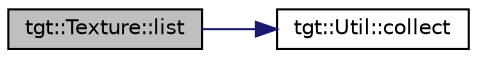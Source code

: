 digraph "tgt::Texture::list"
{
 // LATEX_PDF_SIZE
  edge [fontname="Helvetica",fontsize="10",labelfontname="Helvetica",labelfontsize="10"];
  node [fontname="Helvetica",fontsize="10",shape=record];
  rankdir="LR";
  Node1 [label="tgt::Texture::list",height=0.2,width=0.4,color="black", fillcolor="grey75", style="filled", fontcolor="black",tooltip=" "];
  Node1 -> Node2 [color="midnightblue",fontsize="10",style="solid"];
  Node2 [label="tgt::Util::collect",height=0.2,width=0.4,color="black", fillcolor="white", style="filled",URL="$namespacetgt_1_1_util.html#a039a3c1faf310c1209d935725ba01a03",tooltip=" "];
}

